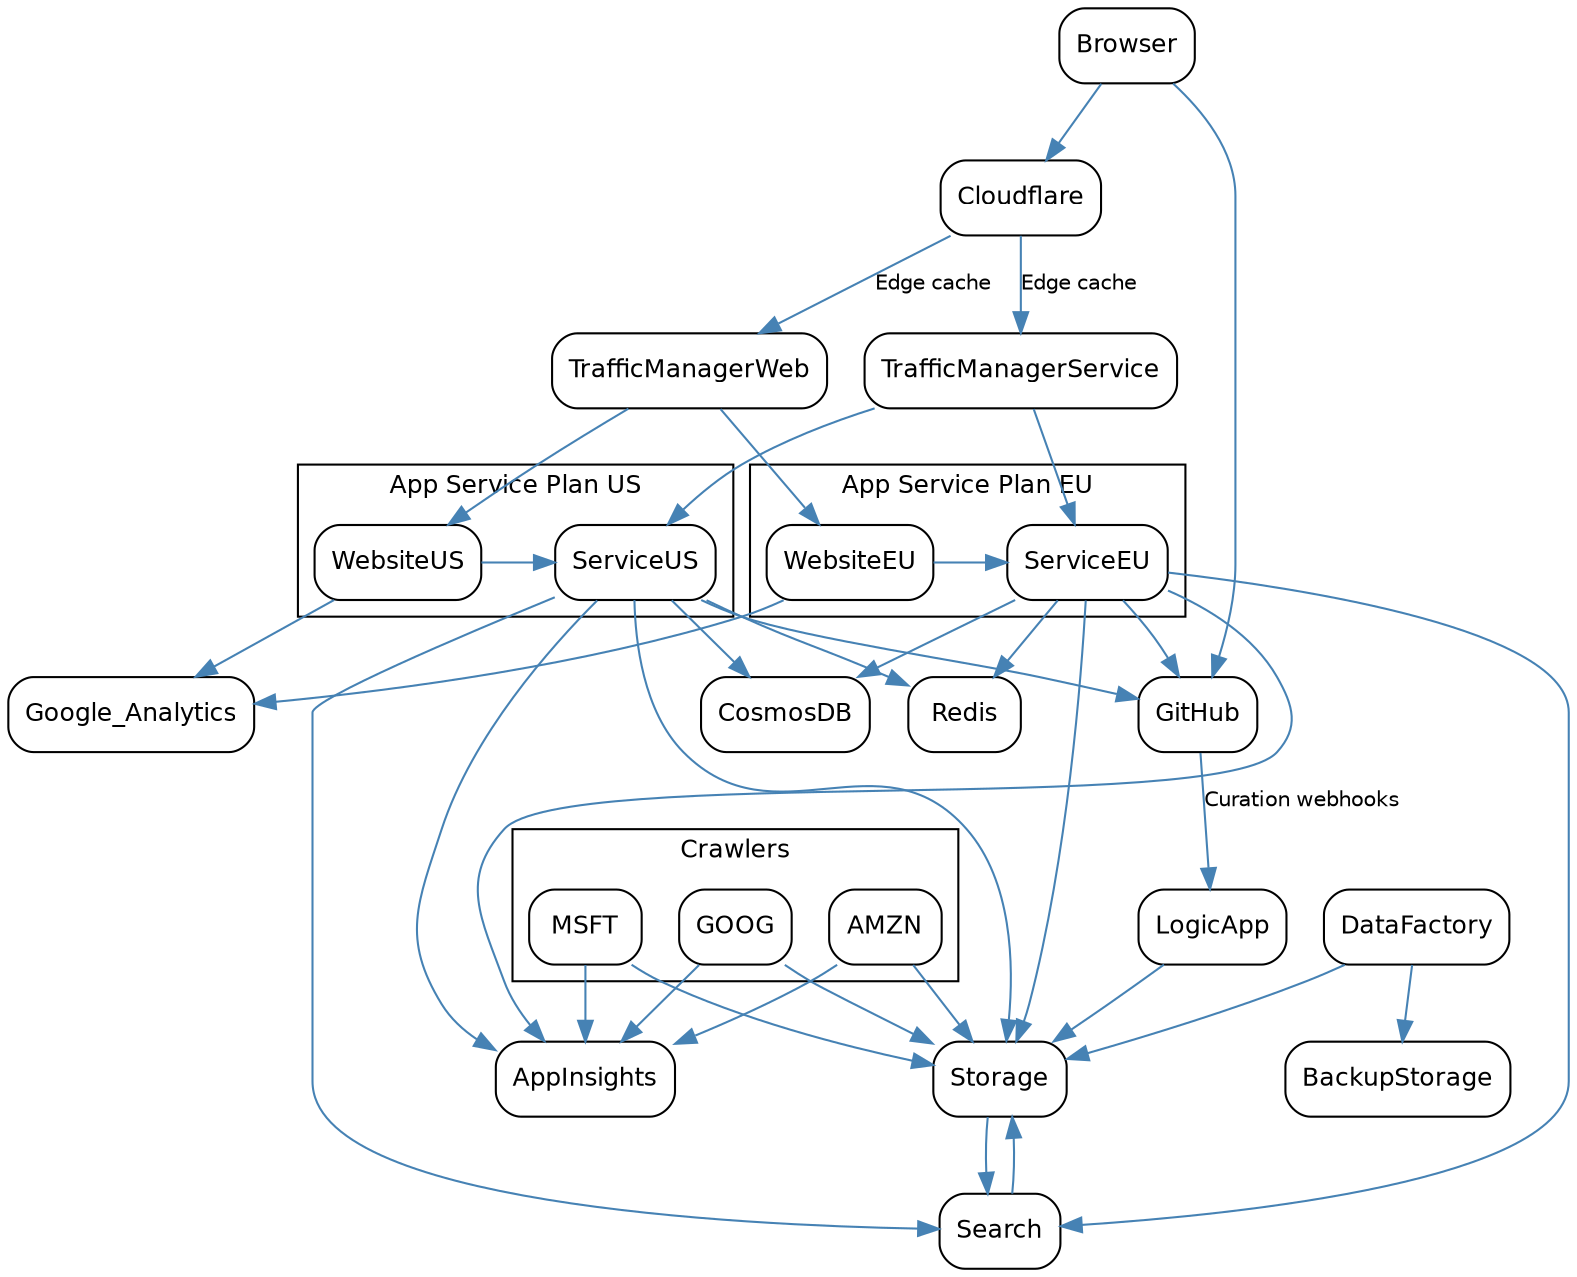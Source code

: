 digraph ClearlyDefined {
  fontname=Helvetica fontsize=12
  node [fontname=Helvetica fontsize=12 style=rounded shape=box]
  edge [fontname=Helvetica fontsize=10 color=steelblue]

  Browser -> {Cloudflare, GitHub}
  Cloudflare -> {TrafficManagerWeb, TrafficManagerService} [label="Edge cache"]
  TrafficManagerWeb -> {WebsiteUS, WebsiteEU}
  TrafficManagerService -> {ServiceUS, ServiceEU}
  WebsiteUS -> {ServiceUS, Google_Analytics}
  WebsiteEU -> {ServiceEU, Google_Analytics}

  {ServiceUS, ServiceEU} -> {Storage, Redis, CosmosDB, GitHub, Search, AppInsights}

  subgraph cluster_AppServicePlanUS {
    rank=same label="App Service Plan US"
    {WebsiteUS, ServiceUS}
  }

  subgraph cluster_AppServicePlanEU {
    rank=same label="App Service Plan EU"
    {WebsiteEU, ServiceEU}
  }

  GitHub -> LogicApp [label="Curation webhooks"]
  LogicApp -> Storage

  subgraph cluster_Crawlers {
    label="Crawlers"
    {MSFT, GOOG, AMZN}
  }

  {MSFT, GOOG, AMZN} -> {Storage, AppInsights}

  Search -> Storage
  Storage -> Search

  DataFactory -> {Storage, BackupStorage}
}

